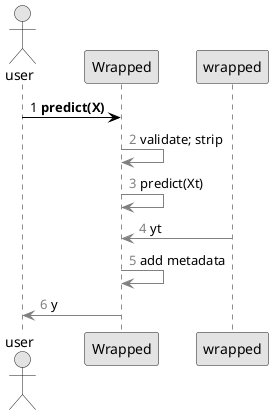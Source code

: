 @startuml

skinparam monochrome true
skinparam shadowing false

actor user

participant Wrapped

participant wrapped

autonumber 1 "<font color=black>"
user -[#black]> Wrapped : **predict(X)**
autonumber 2 "<font color=grey>"
Wrapped -[#grey]> Wrapped : validate; strip
Wrapped -[#grey]> Wrapped : predict(Xt)
wrapped -[#grey]> Wrapped : yt
Wrapped -[#grey]> Wrapped : add metadata
Wrapped -[#grey]> user : y

@enduml
